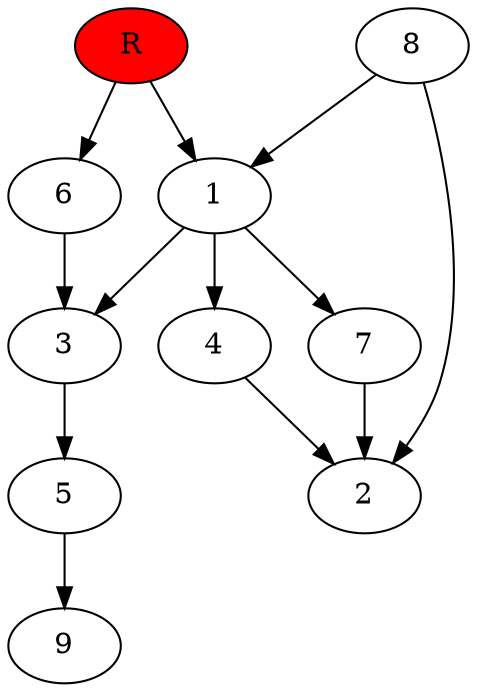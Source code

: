 digraph prb38797 {
	1
	2
	3
	4
	5
	6
	7
	8
	R [fillcolor="#ff0000" style=filled]
	1 -> 3
	1 -> 4
	1 -> 7
	3 -> 5
	4 -> 2
	5 -> 9
	6 -> 3
	7 -> 2
	8 -> 1
	8 -> 2
	R -> 1
	R -> 6
}
